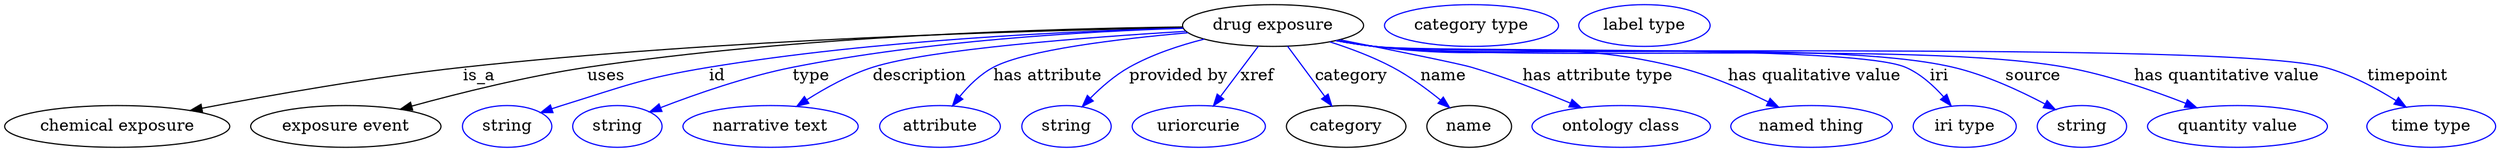 digraph {
	graph [bb="0,0,2143.1,123"];
	node [label="\N"];
	"drug exposure"	[height=0.5,
		label="drug exposure",
		pos="1090.8,105",
		width=2.1665];
	"chemical exposure"	[height=0.5,
		pos="96.841,18",
		width=2.69];
	"drug exposure" -> "chemical exposure"	[label=is_a,
		lp="411.84,61.5",
		pos="e,160.26,31.7 1013.2,102.97 884.79,100.61 620.31,93.016 397.84,69 319.64,60.558 230.89,45.088 170.14,33.583"];
	"exposure event"	[height=0.5,
		pos="293.84,18",
		width=2.2748];
	"drug exposure" -> "exposure event"	[label=uses,
		lp="522.34,61.5",
		pos="e,341.38,32.69 1012.8,103.58 900.25,102.02 686.03,95.439 505.84,69 452.85,61.224 393.59,46.746 351.23,35.363"];
	id	[color=blue,
		height=0.5,
		label=string,
		pos="431.84,18",
		width=1.0652];
	"drug exposure" -> id	[color=blue,
		label=id,
		lp="612.84,61.5",
		pos="e,461.23,29.712 1013,102.79 916.82,100.28 748.26,92.582 605.84,69 558.57,61.172 505.89,44.936 471.01,33.082",
		style=solid];
	type	[color=blue,
		height=0.5,
		label=string,
		pos="526.84,18",
		width=1.0652];
	"drug exposure" -> type	[color=blue,
		label=type,
		lp="693.84,61.5",
		pos="e,554.67,30.508 1013.2,102.63 929.68,99.943 793.21,92.062 677.84,69 638.18,61.073 594.49,45.853 564.35,34.278",
		style=solid];
	description	[color=blue,
		height=0.5,
		label="narrative text",
		pos="658.84,18",
		width=2.0943];
	"drug exposure" -> description	[color=blue,
		label=description,
		lp="786.34,61.5",
		pos="e,681.22,35.406 1015.5,100.04 929.51,94.876 794.34,84.608 745.84,69 725.97,62.606 705.65,51.245 689.64,40.967",
		style=solid];
	"has attribute"	[color=blue,
		height=0.5,
		label=attribute,
		pos="803.84,18",
		width=1.4443];
	"drug exposure" -> "has attribute"	[color=blue,
		label="has attribute",
		lp="895.84,61.5",
		pos="e,814.3,35.748 1017.3,98.868 957.01,93.663 877.25,84.182 848.84,69 837.69,63.04 827.92,53.176 820.36,43.778",
		style=solid];
	"provided by"	[color=blue,
		height=0.5,
		label=string,
		pos="911.84,18",
		width=1.0652];
	"drug exposure" -> "provided by"	[color=blue,
		label="provided by",
		lp="1008.3,61.5",
		pos="e,925.44,35.116 1031,93.344 1009.6,87.98 985.8,80.166 965.84,69 953.52,62.11 941.78,51.856 932.41,42.424",
		style=solid];
	xref	[color=blue,
		height=0.5,
		label=uriorcurie,
		pos="1025.8,18",
		width=1.5887];
	"drug exposure" -> xref	[color=blue,
		label=xref,
		lp="1077.3,61.5",
		pos="e,1038.7,35.758 1078,87.207 1068.6,74.866 1055.6,57.894 1044.9,43.967",
		style=solid];
	category	[height=0.5,
		pos="1152.8,18",
		width=1.4263];
	"drug exposure" -> category	[color=blue,
		label=category,
		lp="1157.3,61.5",
		pos="e,1140.6,35.758 1103.1,87.207 1112.1,74.866 1124.5,57.894 1134.6,43.967",
		style=solid];
	name	[height=0.5,
		pos="1258.8,18",
		width=1.011];
	"drug exposure" -> name	[color=blue,
		label=name,
		lp="1236.8,61.5",
		pos="e,1242,34.206 1139.4,90.822 1156.8,85.213 1176.2,77.89 1192.8,69 1207.5,61.203 1222.3,50.278 1234.2,40.628",
		style=solid];
	"has attribute type"	[color=blue,
		height=0.5,
		label="ontology class",
		pos="1389.8,18",
		width=2.1304];
	"drug exposure" -> "has attribute type"	[color=blue,
		label="has attribute type",
		lp="1369.8,61.5",
		pos="e,1355.3,34.182 1148.1,92.699 1193.1,83.736 1250,72.203 1260.8,69 1289.7,60.494 1321.3,48.329 1345.9,38.128",
		style=solid];
	"has qualitative value"	[color=blue,
		height=0.5,
		label="named thing",
		pos="1553.8,18",
		width=1.9318];
	"drug exposure" -> "has qualitative value"	[color=blue,
		label="has qualitative value",
		lp="1556.3,61.5",
		pos="e,1525.5,34.585 1145.9,92.171 1156.5,90.206 1167.5,88.366 1177.8,87 1293.1,71.821 1325.9,96.582 1438.8,69 1465.9,62.403 1494.6,49.939 \
1516.5,39.106",
		style=solid];
	iri	[color=blue,
		height=0.5,
		label="iri type",
		pos="1685.8,18",
		width=1.2277];
	"drug exposure" -> iri	[color=blue,
		label=iri,
		lp="1663.8,61.5",
		pos="e,1674.1,35.764 1145.4,92.01 1156.1,90.033 1167.3,88.231 1177.8,87 1228.3,81.11 1588.2,89.136 1634.8,69 1647.6,63.495 1659,53.23 \
1667.7,43.427",
		style=solid];
	source	[color=blue,
		height=0.5,
		label=string,
		pos="1786.8,18",
		width=1.0652];
	"drug exposure" -> source	[color=blue,
		label=source,
		lp="1744.8,61.5",
		pos="e,1764,32.492 1145.4,91.982 1156.1,90.008 1167.3,88.214 1177.8,87 1287.9,74.343 1568,94.211 1675.8,69 1703.8,62.461 1733.4,48.776 \
1754.9,37.373",
		style=solid];
	"has quantitative value"	[color=blue,
		height=0.5,
		label="quantity value",
		pos="1920.8,18",
		width=2.1484];
	"drug exposure" -> "has quantitative value"	[color=blue,
		label="has quantitative value",
		lp="1911.8,61.5",
		pos="e,1885.7,34.152 1144.9,92.018 1155.8,90.015 1167.1,88.2 1177.8,87 1309.3,72.267 1642.6,92.425 1772.8,69 1808.6,62.571 1847.4,49.193 \
1876.3,37.892",
		style=solid];
	timepoint	[color=blue,
		height=0.5,
		label="time type",
		pos="2087.8,18",
		width=1.5346];
	"drug exposure" -> timepoint	[color=blue,
		label=timepoint,
		lp="2067.8,61.5",
		pos="e,2066.1,34.739 1144.9,91.948 1155.8,89.95 1167.1,88.156 1177.8,87 1268.2,77.247 1908,92.364 1995.8,69 2017.8,63.152 2040.3,51.068 \
2057.5,40.245",
		style=solid];
	"named thing_category"	[color=blue,
		height=0.5,
		label="category type",
		pos="1261.8,105",
		width=2.0762];
	attribute_name	[color=blue,
		height=0.5,
		label="label type",
		pos="1410.8,105",
		width=1.5707];
}
